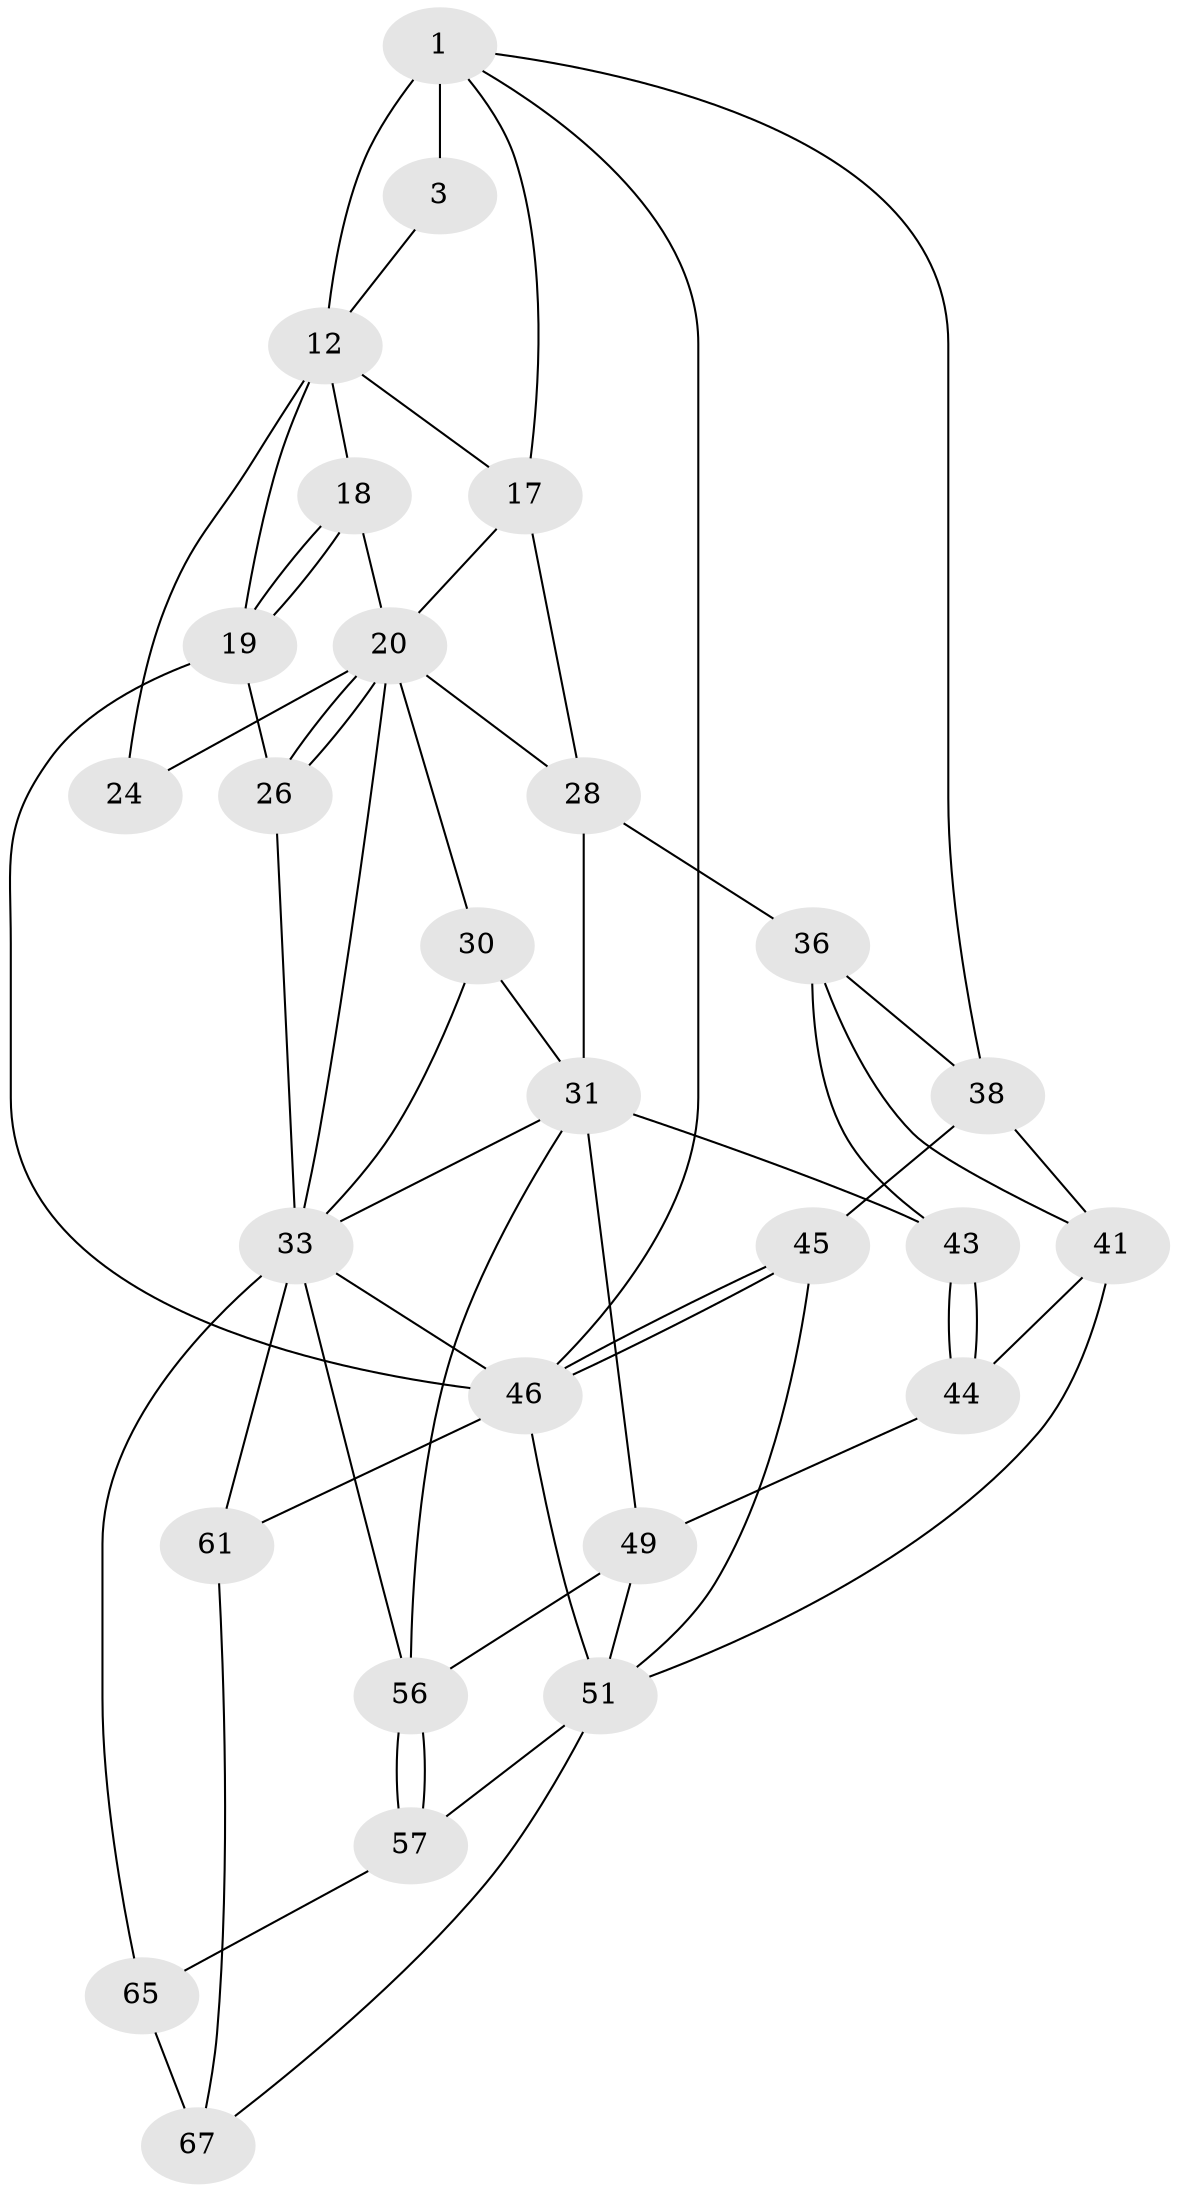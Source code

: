 // original degree distribution, {3: 0.028985507246376812, 4: 0.2608695652173913, 5: 0.4927536231884058, 6: 0.21739130434782608}
// Generated by graph-tools (version 1.1) at 2025/21/03/04/25 18:21:43]
// undirected, 27 vertices, 60 edges
graph export_dot {
graph [start="1"]
  node [color=gray90,style=filled];
  1 [pos="+0.07854892544759044+0.09015018715372512",super="+2+6"];
  3 [pos="+0.2560747370675812+0",super="+4"];
  12 [pos="+0.6634976194785572+0",super="+13"];
  17 [pos="+0.2821476581650833+0.3200465917109657",super="+25"];
  18 [pos="+0.8467286700190394+0.10416416238836208"];
  19 [pos="+1+0.1795205980956624"];
  20 [pos="+0.8065277168767966+0.30499939960417255",super="+21"];
  24 [pos="+0.5909305147295556+0.12241574253077867"];
  26 [pos="+1+0.49271676382342994"];
  28 [pos="+0.5696256174313612+0.3917959603702678",super="+32+29"];
  30 [pos="+0.5982931495034408+0.5907531136444412"];
  31 [pos="+0.5442547673678899+0.5914623877307309",super="+47"];
  33 [pos="+0.7377666048539373+0.5649291910025421",super="+35+34"];
  36 [pos="+0.29199599174187096+0.3726543678993927",super="+37+40"];
  38 [pos="+0.1398261796472816+0.49402041824321835",super="+39"];
  41 [pos="+0.16644333695420296+0.6307770131976844",super="+42"];
  43 [pos="+0.3249642535454482+0.4923636235013202"];
  44 [pos="+0.2012433527769709+0.6371245419581343"];
  45 [pos="+0+0.6570015180742833"];
  46 [pos="+0+1",super="+60"];
  49 [pos="+0.33182105837209563+0.6497849747745228",super="+55+50"];
  51 [pos="+0.26468777365553287+0.8219779892612945",super="+52"];
  56 [pos="+0.4161505400012268+0.8284415155303644",super="+63"];
  57 [pos="+0.3507950080975084+0.8527902552229887"];
  61 [pos="+1+1"];
  65 [pos="+0.4350159836391589+0.9657691910433938",super="+66"];
  67 [pos="+0.3215288050828897+1",super="+69"];
  1 -- 3 [weight=3];
  1 -- 17;
  1 -- 12;
  1 -- 46;
  1 -- 38;
  3 -- 12 [weight=2];
  12 -- 19;
  12 -- 17;
  12 -- 18;
  12 -- 24 [weight=2];
  17 -- 28;
  17 -- 20;
  18 -- 19;
  18 -- 19;
  18 -- 20;
  19 -- 26;
  19 -- 46;
  20 -- 26;
  20 -- 26;
  20 -- 33;
  20 -- 24;
  20 -- 28;
  20 -- 30;
  26 -- 33;
  28 -- 31;
  28 -- 36 [weight=2];
  30 -- 31;
  30 -- 33;
  31 -- 49 [weight=2];
  31 -- 56;
  31 -- 43;
  31 -- 33;
  33 -- 46;
  33 -- 65;
  33 -- 56;
  33 -- 61;
  36 -- 41;
  36 -- 38;
  36 -- 43;
  38 -- 41;
  38 -- 45;
  41 -- 44;
  41 -- 51;
  43 -- 44;
  43 -- 44;
  44 -- 49;
  45 -- 46;
  45 -- 46;
  45 -- 51;
  46 -- 61;
  46 -- 51;
  49 -- 56;
  49 -- 51;
  51 -- 57;
  51 -- 67;
  56 -- 57;
  56 -- 57;
  57 -- 65;
  61 -- 67;
  65 -- 67 [weight=2];
}
